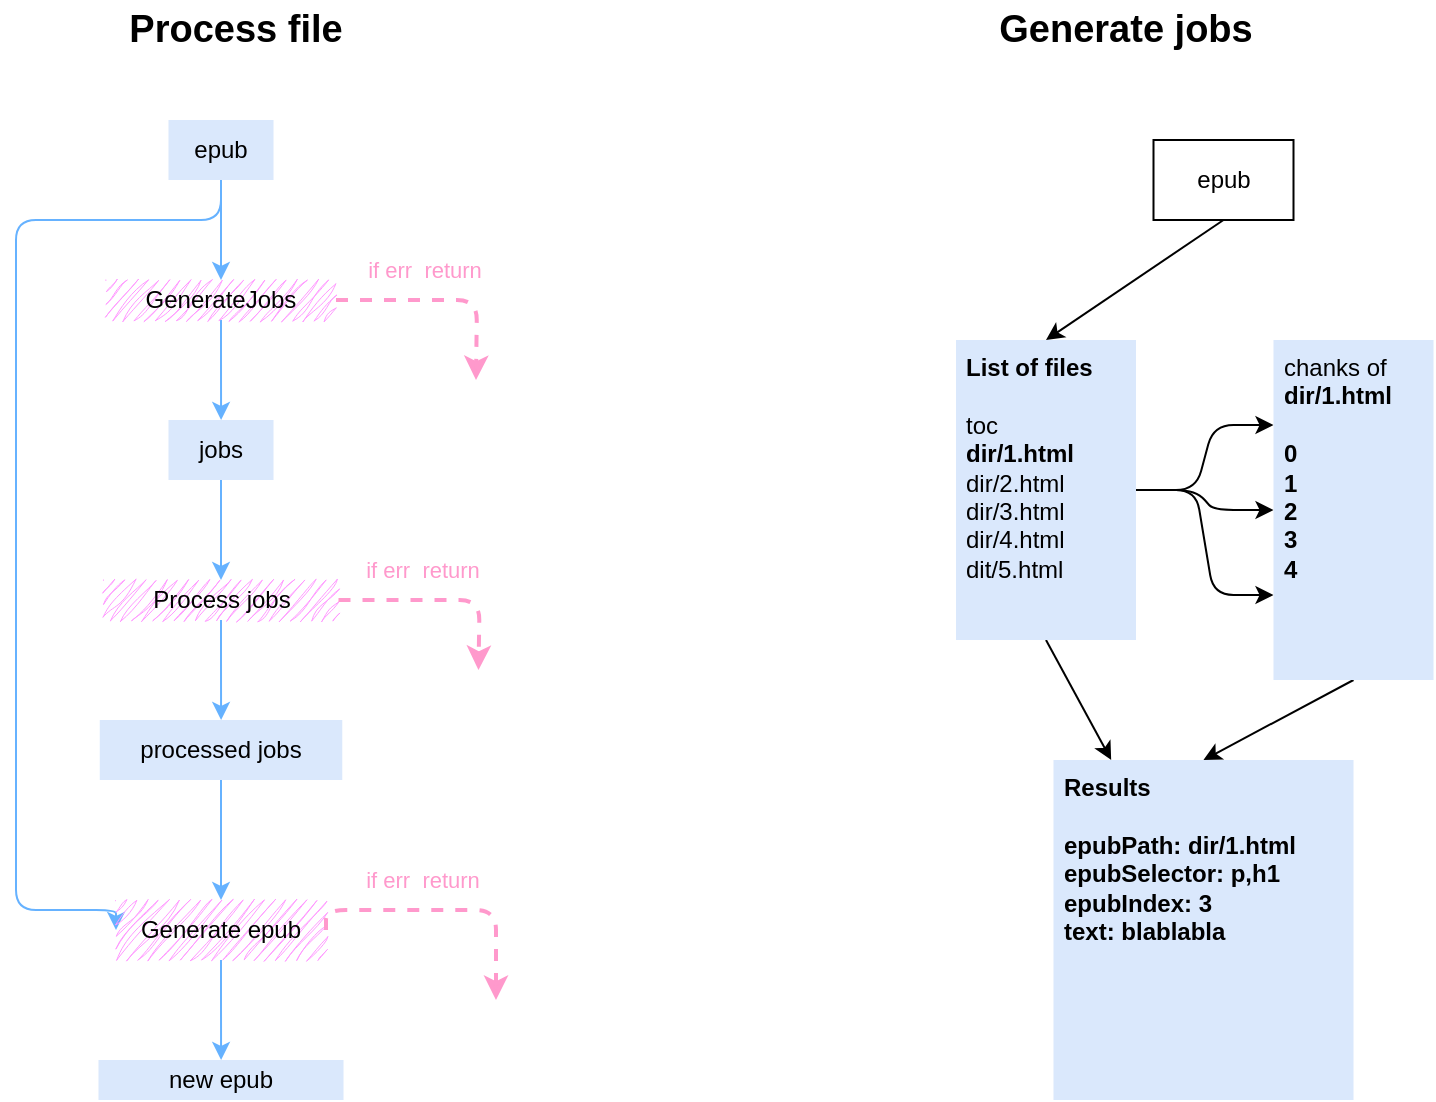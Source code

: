 <mxfile>
    <diagram id="ze-yW64F1dpl36opvfJw" name="Page-1">
        <mxGraphModel dx="817" dy="626" grid="1" gridSize="10" guides="1" tooltips="1" connect="1" arrows="1" fold="1" page="1" pageScale="1" pageWidth="827" pageHeight="1169" math="0" shadow="0">
            <root>
                <mxCell id="0"/>
                <mxCell id="1" parent="0"/>
                <mxCell id="45" style="edgeStyle=none;html=1;exitX=0.5;exitY=1;exitDx=0;exitDy=0;entryX=0.5;entryY=0;entryDx=0;entryDy=0;" edge="1" parent="1" source="2" target="6">
                    <mxGeometry relative="1" as="geometry"/>
                </mxCell>
                <mxCell id="2" value="epub" style="rounded=0;whiteSpace=wrap;html=1;" parent="1" vertex="1">
                    <mxGeometry x="608.75" y="90" width="70" height="40" as="geometry"/>
                </mxCell>
                <mxCell id="10" value="" style="edgeStyle=entityRelationEdgeStyle;html=1;entryX=0;entryY=0.25;entryDx=0;entryDy=0;exitX=1;exitY=0.5;exitDx=0;exitDy=0;" parent="1" source="6" target="8" edge="1">
                    <mxGeometry relative="1" as="geometry"/>
                </mxCell>
                <mxCell id="12" style="edgeStyle=entityRelationEdgeStyle;html=1;" parent="1" source="6" target="8" edge="1">
                    <mxGeometry relative="1" as="geometry">
                        <mxPoint x="510" y="350" as="targetPoint"/>
                    </mxGeometry>
                </mxCell>
                <mxCell id="13" style="edgeStyle=entityRelationEdgeStyle;html=1;entryX=0;entryY=0.75;entryDx=0;entryDy=0;" parent="1" source="6" target="8" edge="1">
                    <mxGeometry relative="1" as="geometry">
                        <mxPoint x="510" y="380" as="targetPoint"/>
                    </mxGeometry>
                </mxCell>
                <mxCell id="47" style="edgeStyle=none;html=1;exitX=0.5;exitY=1;exitDx=0;exitDy=0;" edge="1" parent="1" source="6" target="18">
                    <mxGeometry relative="1" as="geometry"/>
                </mxCell>
                <mxCell id="6" value="&lt;b&gt;List of files&lt;br&gt;&lt;/b&gt;&lt;br&gt;toc&lt;br&gt;&lt;b&gt;dir/1.html&lt;/b&gt;&lt;br&gt;dir/2.html&lt;br&gt;dir/3.html&lt;br&gt;dir/4.html&lt;br&gt;dit/5.html" style="text;html=1;strokeColor=none;fillColor=#dae8fc;align=left;verticalAlign=top;whiteSpace=wrap;rounded=0;labelBackgroundColor=none;spacingLeft=3;" parent="1" vertex="1">
                    <mxGeometry x="510" y="190" width="90" height="150" as="geometry"/>
                </mxCell>
                <mxCell id="46" style="edgeStyle=none;html=1;exitX=0.5;exitY=1;exitDx=0;exitDy=0;entryX=0.5;entryY=0;entryDx=0;entryDy=0;" edge="1" parent="1" source="8" target="18">
                    <mxGeometry relative="1" as="geometry"/>
                </mxCell>
                <mxCell id="8" value="chanks of &lt;b&gt;dir/1.html&lt;br&gt;&lt;br&gt;0&lt;br&gt;1&lt;br&gt;2&lt;br&gt;3&lt;br&gt;4&lt;br&gt;&lt;/b&gt;" style="text;html=1;strokeColor=none;fillColor=#dae8fc;align=left;verticalAlign=top;whiteSpace=wrap;rounded=0;labelBackgroundColor=none;spacingLeft=3;" parent="1" vertex="1">
                    <mxGeometry x="668.75" y="190" width="80" height="170" as="geometry"/>
                </mxCell>
                <mxCell id="18" value="&lt;b&gt;Results&lt;br&gt;&lt;br&gt;epubPath: dir/1.html&lt;br&gt;epubSelector: p,h1&lt;br&gt;epubIndex: 3&lt;br&gt;text: blablabla&lt;br&gt;&lt;br&gt;&lt;/b&gt;" style="text;html=1;strokeColor=none;fillColor=#dae8fc;align=left;verticalAlign=top;whiteSpace=wrap;rounded=0;labelBackgroundColor=none;spacingLeft=3;" parent="1" vertex="1">
                    <mxGeometry x="558.75" y="400" width="150" height="170" as="geometry"/>
                </mxCell>
                <mxCell id="34" style="edgeStyle=orthogonalEdgeStyle;sketch=0;html=1;exitX=0.5;exitY=1;exitDx=0;exitDy=0;shadow=0;strokeColor=#66B2FF;fontColor=#FF6666;elbow=vertical;" parent="1" source="19" target="20" edge="1">
                    <mxGeometry relative="1" as="geometry"/>
                </mxCell>
                <mxCell id="44" style="edgeStyle=orthogonalEdgeStyle;sketch=0;jumpStyle=none;html=1;exitX=0.5;exitY=1;exitDx=0;exitDy=0;entryX=0;entryY=0.5;entryDx=0;entryDy=0;shadow=0;strokeColor=#66B2FF;strokeWidth=1;fontColor=#FF99CC;elbow=vertical;startSize=14;" parent="1" source="19" target="27" edge="1">
                    <mxGeometry relative="1" as="geometry">
                        <Array as="points">
                            <mxPoint x="143" y="130"/>
                            <mxPoint x="40" y="130"/>
                            <mxPoint x="40" y="475"/>
                        </Array>
                    </mxGeometry>
                </mxCell>
                <mxCell id="19" value="epub" style="rounded=0;whiteSpace=wrap;html=1;fillColor=#dae8fc;strokeColor=none;" parent="1" vertex="1">
                    <mxGeometry x="116.25" y="80" width="52.5" height="30" as="geometry"/>
                </mxCell>
                <mxCell id="29" style="edgeStyle=orthogonalEdgeStyle;html=1;elbow=vertical;strokeColor=#FF99CC;shadow=0;jumpStyle=none;dashed=1;strokeWidth=2;" parent="1" source="20" edge="1">
                    <mxGeometry relative="1" as="geometry">
                        <mxPoint x="270" y="210" as="targetPoint"/>
                    </mxGeometry>
                </mxCell>
                <mxCell id="30" value="if err&amp;nbsp; return" style="edgeLabel;html=1;align=center;verticalAlign=middle;resizable=0;points=[];fontColor=#FF99CC;" parent="29" vertex="1" connectable="0">
                    <mxGeometry x="-0.032" y="-1" relative="1" as="geometry">
                        <mxPoint x="-10" y="-16" as="offset"/>
                    </mxGeometry>
                </mxCell>
                <mxCell id="35" style="edgeStyle=orthogonalEdgeStyle;sketch=0;html=1;exitX=0.5;exitY=1;exitDx=0;exitDy=0;shadow=0;strokeColor=#66B2FF;fontColor=#FF6666;elbow=vertical;" parent="1" source="20" target="24" edge="1">
                    <mxGeometry relative="1" as="geometry"/>
                </mxCell>
                <mxCell id="20" value="GenerateJobs" style="text;html=1;strokeColor=none;fillColor=#FF99FF;align=center;verticalAlign=middle;whiteSpace=wrap;rounded=0;labelBackgroundColor=none;arcSize=50;fillStyle=auto;shadow=0;sketch=1;curveFitting=1;jiggle=2;imageAspect=0;" parent="1" vertex="1">
                    <mxGeometry x="85" y="160" width="115" height="20" as="geometry"/>
                </mxCell>
                <mxCell id="36" style="edgeStyle=orthogonalEdgeStyle;sketch=0;html=1;exitX=0.5;exitY=1;exitDx=0;exitDy=0;entryX=0.5;entryY=0;entryDx=0;entryDy=0;shadow=0;strokeColor=#66B2FF;fontColor=#FF6666;elbow=vertical;" parent="1" source="24" target="25" edge="1">
                    <mxGeometry relative="1" as="geometry"/>
                </mxCell>
                <mxCell id="24" value="jobs" style="rounded=0;whiteSpace=wrap;html=1;fillColor=#dae8fc;strokeColor=none;" parent="1" vertex="1">
                    <mxGeometry x="116.25" y="230" width="52.5" height="30" as="geometry"/>
                </mxCell>
                <mxCell id="37" style="edgeStyle=orthogonalEdgeStyle;sketch=0;html=1;exitX=0.5;exitY=1;exitDx=0;exitDy=0;shadow=0;strokeColor=#66B2FF;fontColor=#FF6666;elbow=vertical;" parent="1" source="25" target="26" edge="1">
                    <mxGeometry relative="1" as="geometry"/>
                </mxCell>
                <mxCell id="25" value="Process jobs" style="text;html=1;strokeColor=none;fillColor=#FF99FF;align=center;verticalAlign=middle;whiteSpace=wrap;rounded=0;labelBackgroundColor=none;arcSize=50;fillStyle=auto;shadow=0;sketch=1;curveFitting=1;jiggle=2;" parent="1" vertex="1">
                    <mxGeometry x="83.75" y="310" width="117.5" height="20" as="geometry"/>
                </mxCell>
                <mxCell id="38" style="edgeStyle=orthogonalEdgeStyle;sketch=0;html=1;exitX=0.5;exitY=1;exitDx=0;exitDy=0;shadow=0;strokeColor=#66B2FF;fontColor=#FF6666;elbow=vertical;" parent="1" source="26" target="27" edge="1">
                    <mxGeometry relative="1" as="geometry"/>
                </mxCell>
                <mxCell id="26" value="processed jobs" style="rounded=0;whiteSpace=wrap;html=1;fillColor=#dae8fc;strokeColor=none;" parent="1" vertex="1">
                    <mxGeometry x="81.88" y="380" width="121.25" height="30" as="geometry"/>
                </mxCell>
                <mxCell id="39" style="edgeStyle=orthogonalEdgeStyle;sketch=0;html=1;exitX=0.5;exitY=1;exitDx=0;exitDy=0;shadow=0;strokeColor=#66B2FF;fontColor=#FF6666;elbow=vertical;" parent="1" source="27" target="28" edge="1">
                    <mxGeometry relative="1" as="geometry"/>
                </mxCell>
                <mxCell id="27" value="Generate epub" style="text;html=1;strokeColor=none;fillColor=#FF99FF;align=center;verticalAlign=middle;whiteSpace=wrap;rounded=0;labelBackgroundColor=none;arcSize=50;fillStyle=auto;shadow=0;sketch=1;curveFitting=1;jiggle=2;" parent="1" vertex="1">
                    <mxGeometry x="90" y="470" width="105" height="30" as="geometry"/>
                </mxCell>
                <mxCell id="28" value="new epub" style="rounded=0;whiteSpace=wrap;html=1;fillColor=#dae8fc;strokeColor=none;" parent="1" vertex="1">
                    <mxGeometry x="81.25" y="550" width="122.5" height="20" as="geometry"/>
                </mxCell>
                <mxCell id="40" style="edgeStyle=orthogonalEdgeStyle;html=1;elbow=vertical;strokeColor=#FF99CC;shadow=0;jumpStyle=none;dashed=1;strokeWidth=2;" parent="1" source="25" edge="1">
                    <mxGeometry relative="1" as="geometry">
                        <mxPoint x="271.25" y="355" as="targetPoint"/>
                        <mxPoint x="201.25" y="320" as="sourcePoint"/>
                    </mxGeometry>
                </mxCell>
                <mxCell id="41" value="if err&amp;nbsp; return" style="edgeLabel;html=1;align=center;verticalAlign=middle;resizable=0;points=[];fontColor=#FF99CC;" parent="40" vertex="1" connectable="0">
                    <mxGeometry x="-0.032" y="-1" relative="1" as="geometry">
                        <mxPoint x="-10" y="-16" as="offset"/>
                    </mxGeometry>
                </mxCell>
                <mxCell id="42" style="edgeStyle=orthogonalEdgeStyle;html=1;elbow=vertical;strokeColor=#FF99CC;shadow=0;jumpStyle=none;dashed=1;strokeWidth=2;exitX=1;exitY=0.5;exitDx=0;exitDy=0;" parent="1" source="27" edge="1">
                    <mxGeometry relative="1" as="geometry">
                        <mxPoint x="280" y="520" as="targetPoint"/>
                        <mxPoint x="230" y="480" as="sourcePoint"/>
                        <Array as="points">
                            <mxPoint x="280" y="475"/>
                        </Array>
                    </mxGeometry>
                </mxCell>
                <mxCell id="43" value="if err&amp;nbsp; return" style="edgeLabel;html=1;align=center;verticalAlign=middle;resizable=0;points=[];fontColor=#FF99CC;" parent="42" vertex="1" connectable="0">
                    <mxGeometry x="-0.032" y="-1" relative="1" as="geometry">
                        <mxPoint x="-10" y="-16" as="offset"/>
                    </mxGeometry>
                </mxCell>
                <mxCell id="48" value="Process file" style="text;html=1;strokeColor=none;fillColor=none;align=center;verticalAlign=middle;whiteSpace=wrap;rounded=0;fontSize=19;fontStyle=1" vertex="1" parent="1">
                    <mxGeometry x="90" y="20" width="120" height="30" as="geometry"/>
                </mxCell>
                <mxCell id="49" value="Generate jobs" style="text;html=1;strokeColor=none;fillColor=none;align=center;verticalAlign=middle;whiteSpace=wrap;rounded=0;fontSize=19;fontStyle=1" vertex="1" parent="1">
                    <mxGeometry x="470" y="20" width="250" height="30" as="geometry"/>
                </mxCell>
            </root>
        </mxGraphModel>
    </diagram>
</mxfile>